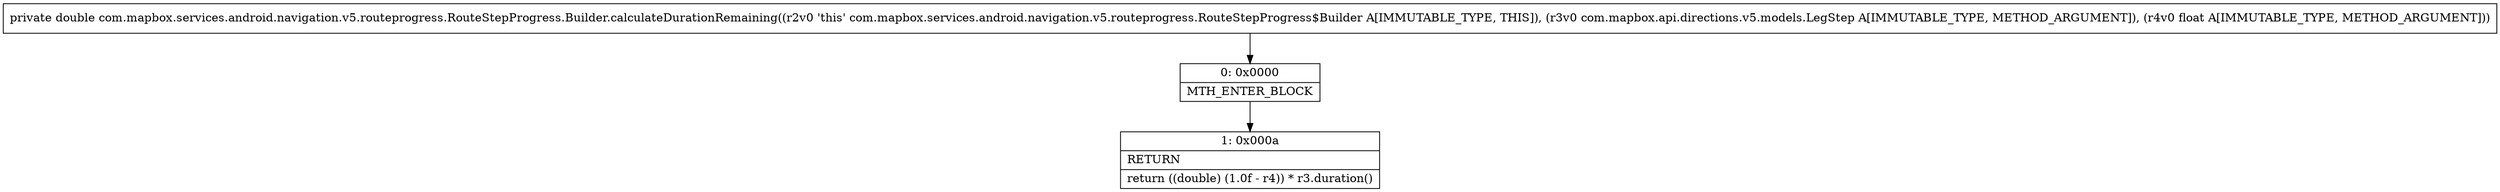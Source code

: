 digraph "CFG forcom.mapbox.services.android.navigation.v5.routeprogress.RouteStepProgress.Builder.calculateDurationRemaining(Lcom\/mapbox\/api\/directions\/v5\/models\/LegStep;F)D" {
Node_0 [shape=record,label="{0\:\ 0x0000|MTH_ENTER_BLOCK\l}"];
Node_1 [shape=record,label="{1\:\ 0x000a|RETURN\l|return ((double) (1.0f \- r4)) * r3.duration()\l}"];
MethodNode[shape=record,label="{private double com.mapbox.services.android.navigation.v5.routeprogress.RouteStepProgress.Builder.calculateDurationRemaining((r2v0 'this' com.mapbox.services.android.navigation.v5.routeprogress.RouteStepProgress$Builder A[IMMUTABLE_TYPE, THIS]), (r3v0 com.mapbox.api.directions.v5.models.LegStep A[IMMUTABLE_TYPE, METHOD_ARGUMENT]), (r4v0 float A[IMMUTABLE_TYPE, METHOD_ARGUMENT])) }"];
MethodNode -> Node_0;
Node_0 -> Node_1;
}


